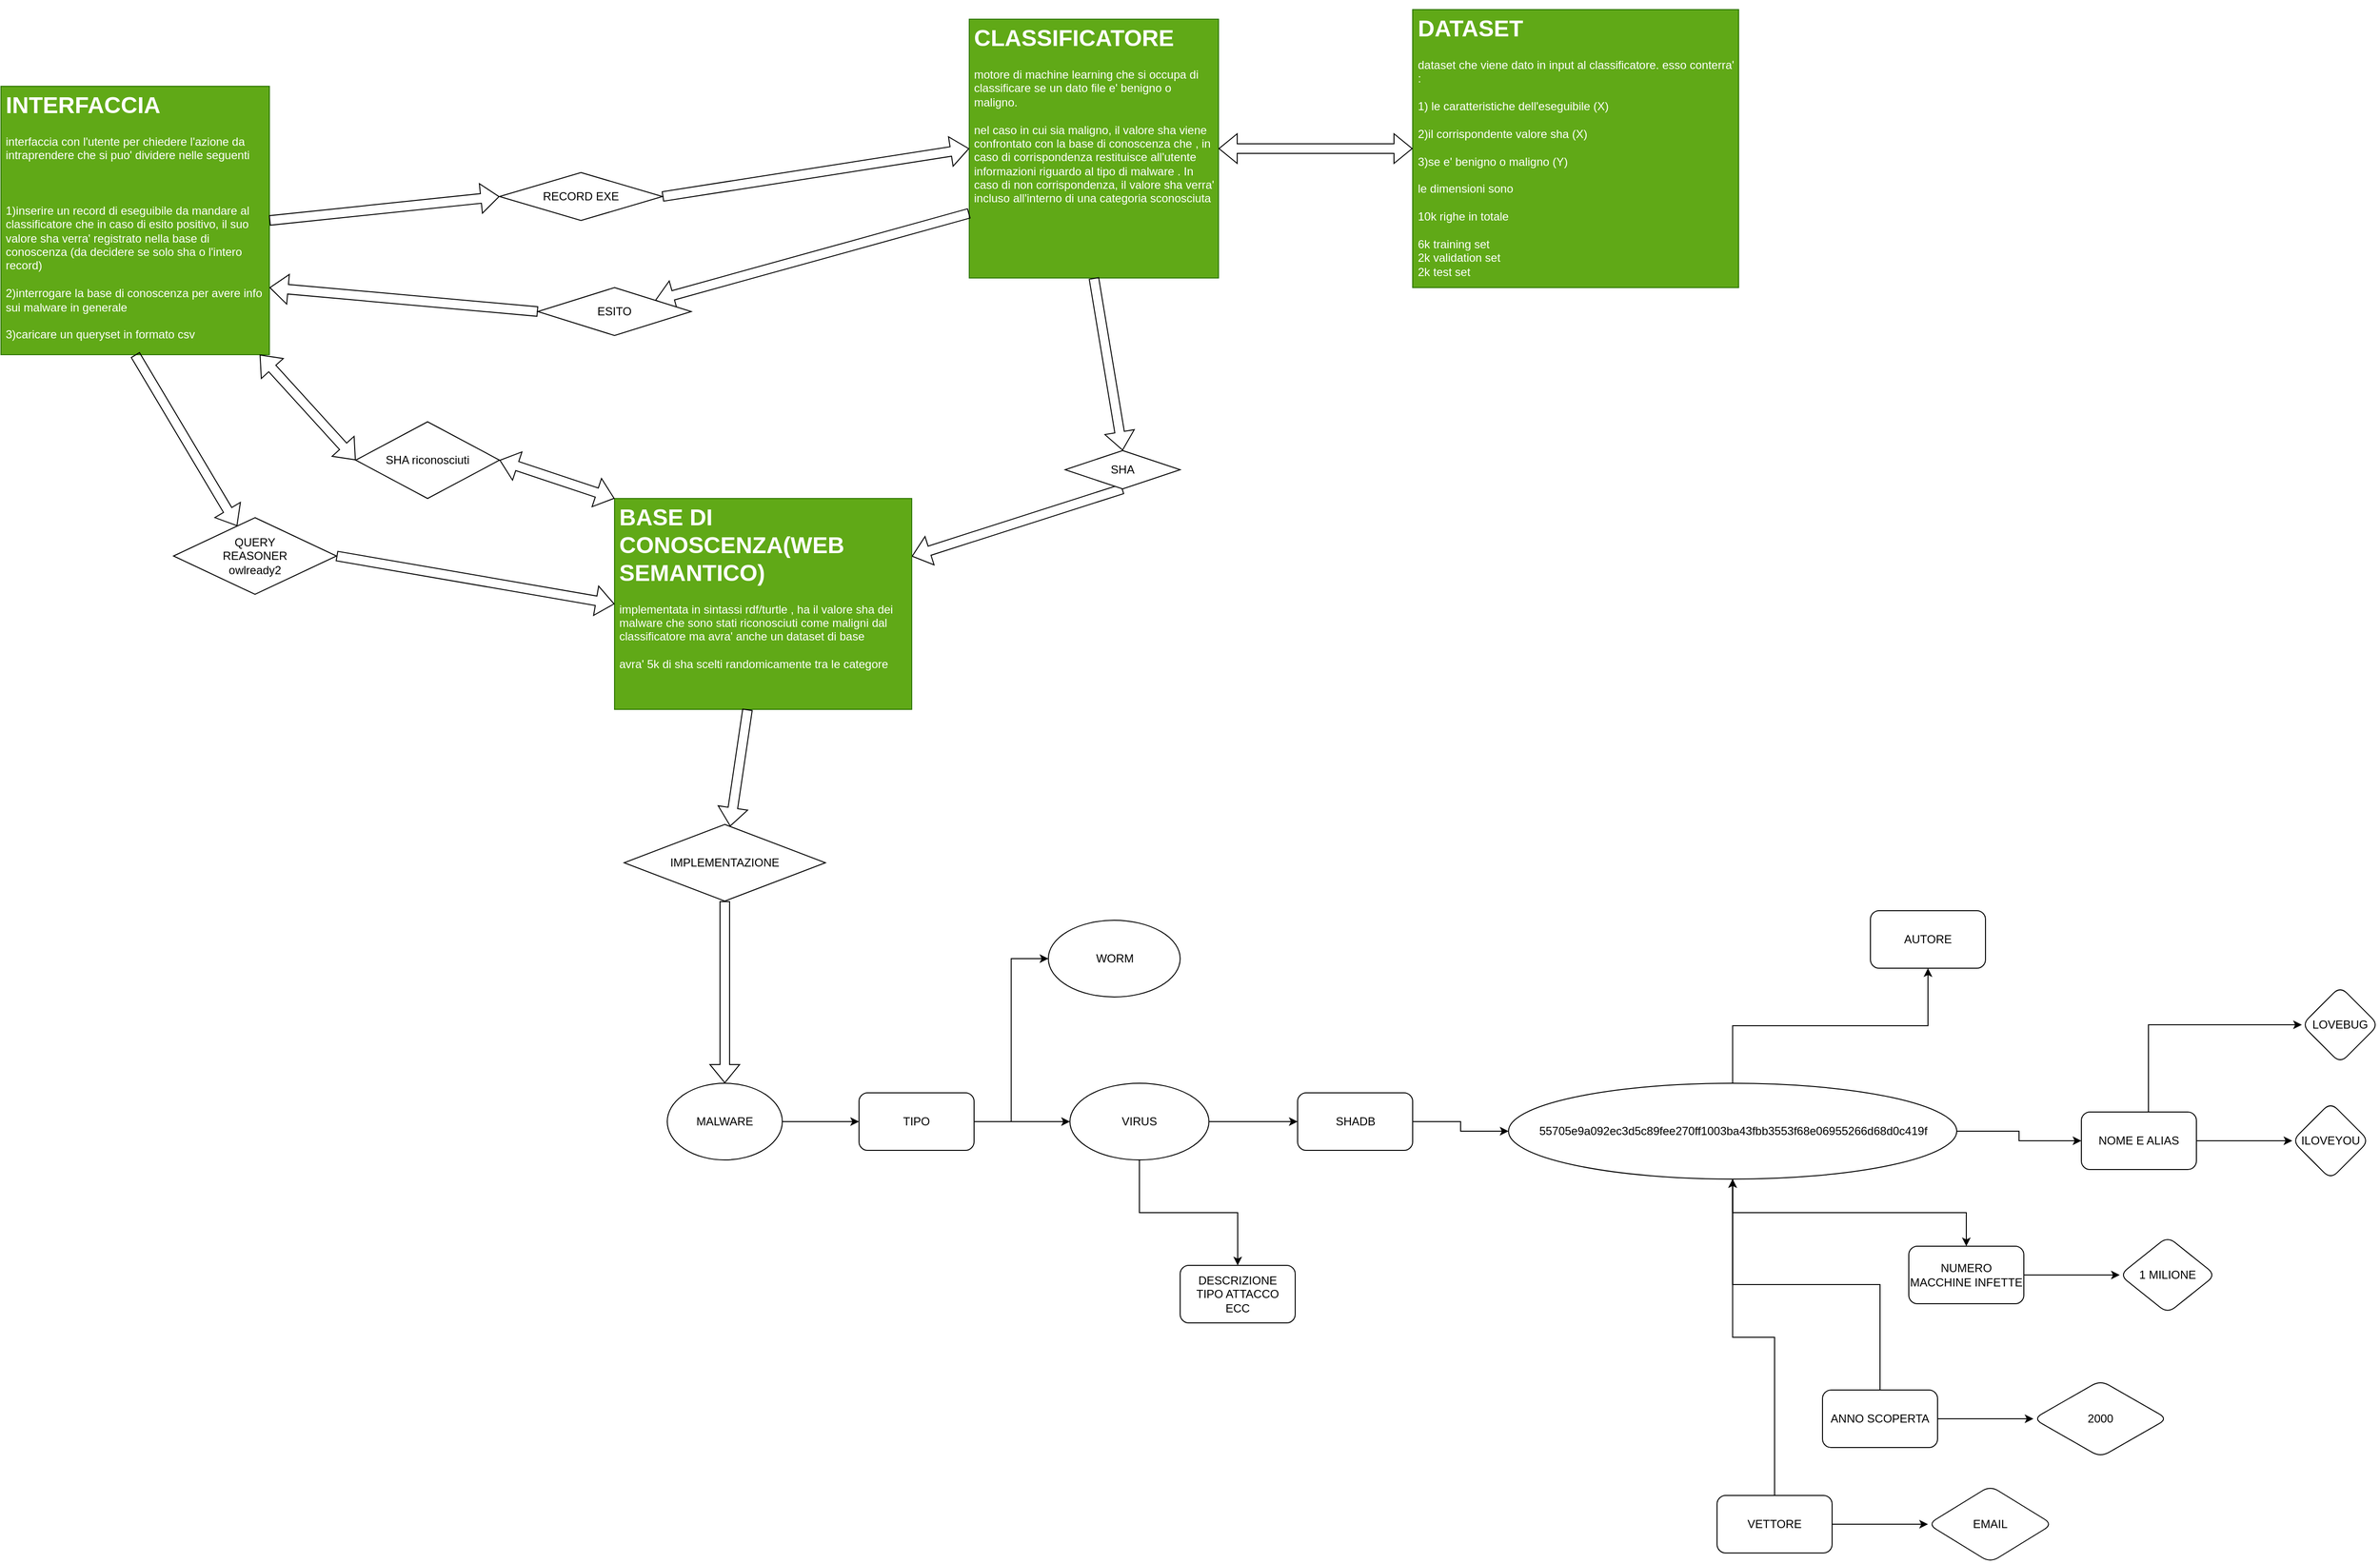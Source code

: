 <mxfile version="20.7.4" type="device"><diagram id="_cyoZez5ZivJiumYIEtg" name="Pagina-1"><mxGraphModel dx="2261" dy="843" grid="1" gridSize="10" guides="1" tooltips="1" connect="1" arrows="1" fold="1" page="1" pageScale="1" pageWidth="827" pageHeight="1169" math="0" shadow="0"><root><mxCell id="0"/><mxCell id="1" parent="0"/><mxCell id="HBYMOLrzci5RTCEyd697-1" value="&lt;h1&gt;INTERFACCIA&lt;/h1&gt;&lt;div&gt;interfaccia con l'utente per chiedere l'azione da intraprendere che si puo' dividere nelle seguenti&lt;/div&gt;&lt;div&gt;&lt;br&gt;&lt;/div&gt;&lt;div&gt;&lt;br&gt;&lt;/div&gt;&lt;div&gt;&lt;br&gt;&lt;/div&gt;&lt;div&gt;1)inserire un record di eseguibile da mandare al classificatore che in caso di esito positivo, il suo valore sha verra' registrato nella base di conoscenza (da decidere se solo sha o l'intero record)&lt;/div&gt;&lt;div&gt;&lt;br&gt;&lt;/div&gt;&lt;div&gt;2)interrogare la base di conoscenza per avere info sui malware in generale&lt;/div&gt;&lt;div&gt;&lt;br&gt;&lt;/div&gt;&lt;div&gt;3)caricare un queryset in formato csv&lt;/div&gt;" style="text;html=1;spacing=5;spacingTop=-20;whiteSpace=wrap;overflow=hidden;rounded=0;fillColor=#60a917;fontColor=#ffffff;strokeColor=#2D7600;" parent="1" vertex="1"><mxGeometry x="-70" y="230" width="280" height="280" as="geometry"/></mxCell><mxCell id="HBYMOLrzci5RTCEyd697-8" value="" style="shape=flexArrow;endArrow=classic;html=1;rounded=0;exitX=1;exitY=0.5;exitDx=0;exitDy=0;entryX=0;entryY=0.5;entryDx=0;entryDy=0;" parent="1" source="HBYMOLrzci5RTCEyd697-1" target="HBYMOLrzci5RTCEyd697-9" edge="1"><mxGeometry width="50" height="50" relative="1" as="geometry"><mxPoint x="340" y="480" as="sourcePoint"/><mxPoint x="390" y="430" as="targetPoint"/></mxGeometry></mxCell><mxCell id="HBYMOLrzci5RTCEyd697-9" value="RECORD EXE" style="rhombus;whiteSpace=wrap;html=1;" parent="1" vertex="1"><mxGeometry x="450" y="320" width="170" height="50" as="geometry"/></mxCell><mxCell id="HBYMOLrzci5RTCEyd697-10" value="&lt;h1&gt;CLASSIFICATORE&lt;/h1&gt;&lt;div&gt;motore di machine learning che si occupa di classificare se un dato file e' benigno o maligno.&lt;/div&gt;&lt;div&gt;&lt;br&gt;&lt;/div&gt;&lt;div&gt;nel caso in cui sia maligno, il valore sha viene confrontato con la base di conoscenza che , in caso di corrispondenza restituisce all'utente informazioni riguardo al tipo di malware . In caso di non corrispondenza, il valore sha verra' incluso all'interno di una categoria sconosciuta&lt;/div&gt;" style="text;html=1;strokeColor=#2D7600;fillColor=#60a917;spacing=5;spacingTop=-20;whiteSpace=wrap;overflow=hidden;rounded=0;fontColor=#ffffff;" parent="1" vertex="1"><mxGeometry x="940" y="160" width="260" height="270" as="geometry"/></mxCell><mxCell id="HBYMOLrzci5RTCEyd697-11" value="" style="shape=flexArrow;endArrow=classic;html=1;rounded=0;entryX=0;entryY=0.5;entryDx=0;entryDy=0;exitX=1;exitY=0.5;exitDx=0;exitDy=0;" parent="1" source="HBYMOLrzci5RTCEyd697-9" target="HBYMOLrzci5RTCEyd697-10" edge="1"><mxGeometry width="50" height="50" relative="1" as="geometry"><mxPoint x="690" y="480" as="sourcePoint"/><mxPoint x="740" y="430" as="targetPoint"/></mxGeometry></mxCell><mxCell id="HBYMOLrzci5RTCEyd697-12" value="" style="shape=flexArrow;endArrow=classic;html=1;rounded=0;exitX=0.5;exitY=1;exitDx=0;exitDy=0;" parent="1" source="HBYMOLrzci5RTCEyd697-14" target="HBYMOLrzci5RTCEyd697-13" edge="1"><mxGeometry width="50" height="50" relative="1" as="geometry"><mxPoint x="920" y="550" as="sourcePoint"/><mxPoint x="740" y="550" as="targetPoint"/><Array as="points"/></mxGeometry></mxCell><mxCell id="HBYMOLrzci5RTCEyd697-13" value="&lt;h1&gt;BASE DI CONOSCENZA(WEB SEMANTICO)&lt;/h1&gt;&lt;div&gt;implementata in sintassi rdf/turtle , ha il valore sha dei malware che sono stati riconosciuti come maligni dal classificatore ma avra' anche un dataset di base&amp;nbsp;&lt;/div&gt;&lt;div&gt;&lt;br&gt;&lt;/div&gt;&lt;div&gt;avra' 5k di sha scelti randomicamente tra le categore&lt;/div&gt;" style="text;html=1;strokeColor=#2D7600;fillColor=#60a917;spacing=5;spacingTop=-20;whiteSpace=wrap;overflow=hidden;rounded=0;fontColor=#ffffff;" parent="1" vertex="1"><mxGeometry x="570" y="660" width="310" height="220" as="geometry"/></mxCell><mxCell id="HBYMOLrzci5RTCEyd697-14" value="SHA" style="rhombus;whiteSpace=wrap;html=1;" parent="1" vertex="1"><mxGeometry x="1040" y="610" width="120" height="40" as="geometry"/></mxCell><mxCell id="HBYMOLrzci5RTCEyd697-16" value="" style="shape=flexArrow;endArrow=classic;html=1;rounded=0;entryX=0.5;entryY=0;entryDx=0;entryDy=0;exitX=0.5;exitY=1;exitDx=0;exitDy=0;" parent="1" source="HBYMOLrzci5RTCEyd697-10" target="HBYMOLrzci5RTCEyd697-14" edge="1"><mxGeometry width="50" height="50" relative="1" as="geometry"><mxPoint x="690" y="730" as="sourcePoint"/><mxPoint x="740" y="680" as="targetPoint"/></mxGeometry></mxCell><mxCell id="HBYMOLrzci5RTCEyd697-18" value="" style="shape=flexArrow;endArrow=classic;html=1;rounded=0;" parent="1" source="HBYMOLrzci5RTCEyd697-13" target="HBYMOLrzci5RTCEyd697-19" edge="1"><mxGeometry width="50" height="50" relative="1" as="geometry"><mxPoint x="690" y="1140" as="sourcePoint"/><mxPoint x="740" y="1090" as="targetPoint"/></mxGeometry></mxCell><mxCell id="HBYMOLrzci5RTCEyd697-19" value="IMPLEMENTAZIONE" style="rhombus;whiteSpace=wrap;html=1;" parent="1" vertex="1"><mxGeometry x="580" y="1000" width="210" height="80" as="geometry"/></mxCell><mxCell id="HBYMOLrzci5RTCEyd697-20" value="" style="shape=flexArrow;endArrow=classic;html=1;rounded=0;exitX=0.5;exitY=1;exitDx=0;exitDy=0;" parent="1" source="HBYMOLrzci5RTCEyd697-19" target="HBYMOLrzci5RTCEyd697-21" edge="1"><mxGeometry width="50" height="50" relative="1" as="geometry"><mxPoint x="690" y="1140" as="sourcePoint"/><mxPoint x="690" y="1220" as="targetPoint"/></mxGeometry></mxCell><mxCell id="HBYMOLrzci5RTCEyd697-23" value="" style="edgeStyle=orthogonalEdgeStyle;rounded=0;orthogonalLoop=1;jettySize=auto;html=1;" parent="1" source="HBYMOLrzci5RTCEyd697-21" target="HBYMOLrzci5RTCEyd697-22" edge="1"><mxGeometry relative="1" as="geometry"/></mxCell><mxCell id="HBYMOLrzci5RTCEyd697-21" value="MALWARE" style="ellipse;whiteSpace=wrap;html=1;" parent="1" vertex="1"><mxGeometry x="625" y="1270" width="120" height="80" as="geometry"/></mxCell><mxCell id="HBYMOLrzci5RTCEyd697-25" value="" style="edgeStyle=orthogonalEdgeStyle;rounded=0;orthogonalLoop=1;jettySize=auto;html=1;" parent="1" source="HBYMOLrzci5RTCEyd697-22" target="HBYMOLrzci5RTCEyd697-24" edge="1"><mxGeometry relative="1" as="geometry"/></mxCell><mxCell id="oP00jCKKBzlUh7bI0pCg-3" value="" style="edgeStyle=orthogonalEdgeStyle;rounded=0;orthogonalLoop=1;jettySize=auto;html=1;entryX=0;entryY=0.5;entryDx=0;entryDy=0;" parent="1" source="HBYMOLrzci5RTCEyd697-22" target="oP00jCKKBzlUh7bI0pCg-2" edge="1"><mxGeometry relative="1" as="geometry"/></mxCell><mxCell id="HBYMOLrzci5RTCEyd697-22" value="TIPO" style="rounded=1;whiteSpace=wrap;html=1;" parent="1" vertex="1"><mxGeometry x="825" y="1280" width="120" height="60" as="geometry"/></mxCell><mxCell id="HBYMOLrzci5RTCEyd697-29" value="" style="edgeStyle=orthogonalEdgeStyle;rounded=0;orthogonalLoop=1;jettySize=auto;html=1;" parent="1" source="HBYMOLrzci5RTCEyd697-24" target="HBYMOLrzci5RTCEyd697-28" edge="1"><mxGeometry relative="1" as="geometry"/></mxCell><mxCell id="oP00jCKKBzlUh7bI0pCg-5" value="" style="edgeStyle=orthogonalEdgeStyle;rounded=0;orthogonalLoop=1;jettySize=auto;html=1;" parent="1" source="HBYMOLrzci5RTCEyd697-24" target="oP00jCKKBzlUh7bI0pCg-4" edge="1"><mxGeometry relative="1" as="geometry"/></mxCell><mxCell id="HBYMOLrzci5RTCEyd697-24" value="VIRUS" style="ellipse;whiteSpace=wrap;html=1;rounded=1;" parent="1" vertex="1"><mxGeometry x="1045" y="1270" width="145" height="80" as="geometry"/></mxCell><mxCell id="HBYMOLrzci5RTCEyd697-31" value="" style="edgeStyle=orthogonalEdgeStyle;rounded=0;orthogonalLoop=1;jettySize=auto;html=1;" parent="1" source="HBYMOLrzci5RTCEyd697-28" target="HBYMOLrzci5RTCEyd697-30" edge="1"><mxGeometry relative="1" as="geometry"/></mxCell><mxCell id="HBYMOLrzci5RTCEyd697-28" value="SHADB" style="whiteSpace=wrap;html=1;rounded=1;" parent="1" vertex="1"><mxGeometry x="1282.5" y="1280" width="120" height="60" as="geometry"/></mxCell><mxCell id="HBYMOLrzci5RTCEyd697-33" value="" style="edgeStyle=orthogonalEdgeStyle;rounded=0;orthogonalLoop=1;jettySize=auto;html=1;" parent="1" source="HBYMOLrzci5RTCEyd697-30" target="HBYMOLrzci5RTCEyd697-32" edge="1"><mxGeometry relative="1" as="geometry"/></mxCell><mxCell id="HBYMOLrzci5RTCEyd697-39" value="" style="edgeStyle=orthogonalEdgeStyle;rounded=0;orthogonalLoop=1;jettySize=auto;html=1;" parent="1" source="HBYMOLrzci5RTCEyd697-30" target="HBYMOLrzci5RTCEyd697-38" edge="1"><mxGeometry relative="1" as="geometry"/></mxCell><mxCell id="HBYMOLrzci5RTCEyd697-54" value="" style="edgeStyle=orthogonalEdgeStyle;rounded=0;orthogonalLoop=1;jettySize=auto;html=1;" parent="1" source="HBYMOLrzci5RTCEyd697-30" target="HBYMOLrzci5RTCEyd697-53" edge="1"><mxGeometry relative="1" as="geometry"/></mxCell><mxCell id="HBYMOLrzci5RTCEyd697-30" value="&lt;span style=&quot;font-size: 12px;&quot;&gt;55705e9a092ec3d5c89fee270ff1003ba43fbb3553f68e06955266d68d0c419f&lt;/span&gt;" style="ellipse;whiteSpace=wrap;html=1;rounded=1;" parent="1" vertex="1"><mxGeometry x="1502.5" y="1270" width="467.5" height="100" as="geometry"/></mxCell><mxCell id="HBYMOLrzci5RTCEyd697-35" value="" style="edgeStyle=orthogonalEdgeStyle;rounded=0;orthogonalLoop=1;jettySize=auto;html=1;" parent="1" source="HBYMOLrzci5RTCEyd697-32" target="HBYMOLrzci5RTCEyd697-34" edge="1"><mxGeometry relative="1" as="geometry"/></mxCell><mxCell id="HBYMOLrzci5RTCEyd697-37" value="" style="edgeStyle=orthogonalEdgeStyle;rounded=0;orthogonalLoop=1;jettySize=auto;html=1;" parent="1" source="HBYMOLrzci5RTCEyd697-32" target="HBYMOLrzci5RTCEyd697-36" edge="1"><mxGeometry relative="1" as="geometry"><Array as="points"><mxPoint x="2170" y="1209"/></Array></mxGeometry></mxCell><mxCell id="HBYMOLrzci5RTCEyd697-32" value="NOME E ALIAS" style="whiteSpace=wrap;html=1;rounded=1;" parent="1" vertex="1"><mxGeometry x="2100" y="1300" width="120" height="60" as="geometry"/></mxCell><mxCell id="HBYMOLrzci5RTCEyd697-34" value="ILOVEYOU" style="rhombus;whiteSpace=wrap;html=1;rounded=1;" parent="1" vertex="1"><mxGeometry x="2320" y="1290" width="80" height="80" as="geometry"/></mxCell><mxCell id="HBYMOLrzci5RTCEyd697-36" value="LOVEBUG" style="rhombus;whiteSpace=wrap;html=1;rounded=1;" parent="1" vertex="1"><mxGeometry x="2330" y="1169" width="80" height="80" as="geometry"/></mxCell><mxCell id="HBYMOLrzci5RTCEyd697-41" value="" style="edgeStyle=orthogonalEdgeStyle;rounded=0;orthogonalLoop=1;jettySize=auto;html=1;" parent="1" source="HBYMOLrzci5RTCEyd697-38" target="HBYMOLrzci5RTCEyd697-40" edge="1"><mxGeometry relative="1" as="geometry"/></mxCell><mxCell id="HBYMOLrzci5RTCEyd697-38" value="NUMERO MACCHINE INFETTE" style="whiteSpace=wrap;html=1;rounded=1;" parent="1" vertex="1"><mxGeometry x="1920" y="1440" width="120" height="60" as="geometry"/></mxCell><mxCell id="HBYMOLrzci5RTCEyd697-40" value="1 MILIONE" style="rhombus;whiteSpace=wrap;html=1;rounded=1;" parent="1" vertex="1"><mxGeometry x="2140" y="1430" width="100" height="80" as="geometry"/></mxCell><mxCell id="HBYMOLrzci5RTCEyd697-43" value="" style="edgeStyle=orthogonalEdgeStyle;rounded=0;orthogonalLoop=1;jettySize=auto;html=1;" parent="1" source="HBYMOLrzci5RTCEyd697-42" target="HBYMOLrzci5RTCEyd697-30" edge="1"><mxGeometry relative="1" as="geometry"/></mxCell><mxCell id="HBYMOLrzci5RTCEyd697-45" value="" style="edgeStyle=orthogonalEdgeStyle;rounded=0;orthogonalLoop=1;jettySize=auto;html=1;" parent="1" source="HBYMOLrzci5RTCEyd697-42" target="HBYMOLrzci5RTCEyd697-44" edge="1"><mxGeometry relative="1" as="geometry"/></mxCell><mxCell id="HBYMOLrzci5RTCEyd697-42" value="ANNO SCOPERTA" style="rounded=1;whiteSpace=wrap;html=1;" parent="1" vertex="1"><mxGeometry x="1830" y="1590" width="120" height="60" as="geometry"/></mxCell><mxCell id="HBYMOLrzci5RTCEyd697-44" value="2000" style="rhombus;whiteSpace=wrap;html=1;rounded=1;" parent="1" vertex="1"><mxGeometry x="2050" y="1580" width="140" height="80" as="geometry"/></mxCell><mxCell id="HBYMOLrzci5RTCEyd697-48" value="" style="edgeStyle=orthogonalEdgeStyle;rounded=0;orthogonalLoop=1;jettySize=auto;html=1;" parent="1" source="HBYMOLrzci5RTCEyd697-46" target="HBYMOLrzci5RTCEyd697-30" edge="1"><mxGeometry relative="1" as="geometry"/></mxCell><mxCell id="HBYMOLrzci5RTCEyd697-50" value="" style="edgeStyle=orthogonalEdgeStyle;rounded=0;orthogonalLoop=1;jettySize=auto;html=1;" parent="1" source="HBYMOLrzci5RTCEyd697-46" target="HBYMOLrzci5RTCEyd697-49" edge="1"><mxGeometry relative="1" as="geometry"/></mxCell><mxCell id="HBYMOLrzci5RTCEyd697-46" value="VETTORE" style="rounded=1;whiteSpace=wrap;html=1;" parent="1" vertex="1"><mxGeometry x="1720" y="1700" width="120" height="60" as="geometry"/></mxCell><mxCell id="HBYMOLrzci5RTCEyd697-49" value="EMAIL" style="rhombus;whiteSpace=wrap;html=1;rounded=1;" parent="1" vertex="1"><mxGeometry x="1940" y="1690" width="130" height="80" as="geometry"/></mxCell><mxCell id="HBYMOLrzci5RTCEyd697-53" value="AUTORE" style="whiteSpace=wrap;html=1;rounded=1;" parent="1" vertex="1"><mxGeometry x="1880" y="1090" width="120" height="60" as="geometry"/></mxCell><mxCell id="HBYMOLrzci5RTCEyd697-55" value="" style="shape=flexArrow;endArrow=classic;html=1;rounded=0;exitX=0.5;exitY=1;exitDx=0;exitDy=0;" parent="1" source="HBYMOLrzci5RTCEyd697-1" target="HBYMOLrzci5RTCEyd697-56" edge="1"><mxGeometry width="50" height="50" relative="1" as="geometry"><mxPoint x="570" y="550" as="sourcePoint"/><mxPoint x="160" y="630" as="targetPoint"/></mxGeometry></mxCell><mxCell id="HBYMOLrzci5RTCEyd697-56" value="QUERY&lt;br&gt;REASONER&lt;br&gt;owlready2" style="rhombus;whiteSpace=wrap;html=1;" parent="1" vertex="1"><mxGeometry x="110" y="680" width="170" height="80" as="geometry"/></mxCell><mxCell id="HBYMOLrzci5RTCEyd697-57" value="" style="shape=flexArrow;endArrow=classic;html=1;rounded=0;exitX=1;exitY=0.5;exitDx=0;exitDy=0;entryX=0;entryY=0.5;entryDx=0;entryDy=0;" parent="1" source="HBYMOLrzci5RTCEyd697-56" target="HBYMOLrzci5RTCEyd697-13" edge="1"><mxGeometry width="50" height="50" relative="1" as="geometry"><mxPoint x="570" y="550" as="sourcePoint"/><mxPoint x="620" y="500" as="targetPoint"/></mxGeometry></mxCell><mxCell id="HBYMOLrzci5RTCEyd697-58" value="" style="shape=flexArrow;endArrow=classic;html=1;rounded=0;exitX=0;exitY=0.75;exitDx=0;exitDy=0;" parent="1" source="HBYMOLrzci5RTCEyd697-10" target="HBYMOLrzci5RTCEyd697-59" edge="1"><mxGeometry width="50" height="50" relative="1" as="geometry"><mxPoint x="570" y="550" as="sourcePoint"/><mxPoint x="550" y="400" as="targetPoint"/></mxGeometry></mxCell><mxCell id="HBYMOLrzci5RTCEyd697-59" value="ESITO" style="rhombus;whiteSpace=wrap;html=1;" parent="1" vertex="1"><mxGeometry x="490" y="440" width="160" height="50" as="geometry"/></mxCell><mxCell id="HBYMOLrzci5RTCEyd697-60" value="" style="shape=flexArrow;endArrow=classic;html=1;rounded=0;entryX=1;entryY=0.75;entryDx=0;entryDy=0;exitX=0;exitY=0.5;exitDx=0;exitDy=0;" parent="1" source="HBYMOLrzci5RTCEyd697-59" target="HBYMOLrzci5RTCEyd697-1" edge="1"><mxGeometry width="50" height="50" relative="1" as="geometry"><mxPoint x="570" y="550" as="sourcePoint"/><mxPoint x="620" y="500" as="targetPoint"/></mxGeometry></mxCell><mxCell id="HBYMOLrzci5RTCEyd697-64" value="&lt;h1&gt;DATASET&lt;/h1&gt;&lt;div&gt;dataset che viene dato in input al classificatore. esso conterra' :&lt;/div&gt;&lt;div&gt;&lt;br&gt;&lt;/div&gt;&lt;div&gt;1) le caratteristiche dell'eseguibile (X)&lt;/div&gt;&lt;div&gt;&lt;br&gt;&lt;/div&gt;&lt;div&gt;2)il corrispondente valore sha (X)&lt;/div&gt;&lt;div&gt;&lt;br&gt;&lt;/div&gt;&lt;div&gt;3)se e' benigno o maligno (Y)&lt;/div&gt;&lt;div&gt;&lt;br&gt;&lt;/div&gt;&lt;div&gt;le dimensioni sono&amp;nbsp;&lt;/div&gt;&lt;div&gt;&lt;br&gt;&lt;/div&gt;&lt;div&gt;10k righe in totale&amp;nbsp;&lt;/div&gt;&lt;div&gt;&lt;br&gt;&lt;/div&gt;&lt;div&gt;6k training set&lt;/div&gt;&lt;div&gt;2k validation set&lt;/div&gt;&lt;div&gt;2k test set&lt;/div&gt;" style="text;html=1;strokeColor=#2D7600;fillColor=#60a917;spacing=5;spacingTop=-20;whiteSpace=wrap;overflow=hidden;rounded=0;fontColor=#ffffff;" parent="1" vertex="1"><mxGeometry x="1402.5" y="150" width="340" height="290" as="geometry"/></mxCell><mxCell id="oP00jCKKBzlUh7bI0pCg-2" value="WORM" style="ellipse;whiteSpace=wrap;html=1;" parent="1" vertex="1"><mxGeometry x="1022.5" y="1100" width="137.5" height="80" as="geometry"/></mxCell><mxCell id="oP00jCKKBzlUh7bI0pCg-4" value="DESCRIZIONE&lt;br&gt;TIPO ATTACCO&lt;br&gt;ECC" style="rounded=1;whiteSpace=wrap;html=1;" parent="1" vertex="1"><mxGeometry x="1160" y="1460" width="120" height="60" as="geometry"/></mxCell><mxCell id="PT4iOh7LCRVOJAZOvcd1-1" value="SHA riconosciuti" style="rhombus;whiteSpace=wrap;html=1;" parent="1" vertex="1"><mxGeometry x="300" y="580" width="150" height="80" as="geometry"/></mxCell><mxCell id="PT4iOh7LCRVOJAZOvcd1-2" value="" style="shape=flexArrow;endArrow=classic;startArrow=classic;html=1;rounded=0;entryX=0.964;entryY=1;entryDx=0;entryDy=0;entryPerimeter=0;exitX=0;exitY=0.5;exitDx=0;exitDy=0;" parent="1" source="PT4iOh7LCRVOJAZOvcd1-1" target="HBYMOLrzci5RTCEyd697-1" edge="1"><mxGeometry width="100" height="100" relative="1" as="geometry"><mxPoint x="510" y="560" as="sourcePoint"/><mxPoint x="610" y="460" as="targetPoint"/></mxGeometry></mxCell><mxCell id="PT4iOh7LCRVOJAZOvcd1-3" value="" style="shape=flexArrow;endArrow=classic;startArrow=classic;html=1;rounded=0;entryX=0;entryY=0;entryDx=0;entryDy=0;exitX=1;exitY=0.5;exitDx=0;exitDy=0;" parent="1" source="PT4iOh7LCRVOJAZOvcd1-1" target="HBYMOLrzci5RTCEyd697-13" edge="1"><mxGeometry width="100" height="100" relative="1" as="geometry"><mxPoint x="510" y="560" as="sourcePoint"/><mxPoint x="610" y="460" as="targetPoint"/></mxGeometry></mxCell><mxCell id="PT4iOh7LCRVOJAZOvcd1-4" value="" style="shape=flexArrow;endArrow=classic;startArrow=classic;html=1;rounded=0;entryX=0;entryY=0.5;entryDx=0;entryDy=0;" parent="1" source="HBYMOLrzci5RTCEyd697-10" target="HBYMOLrzci5RTCEyd697-64" edge="1"><mxGeometry width="100" height="100" relative="1" as="geometry"><mxPoint x="1320" y="190" as="sourcePoint"/><mxPoint x="1420" y="90" as="targetPoint"/></mxGeometry></mxCell></root></mxGraphModel></diagram></mxfile>